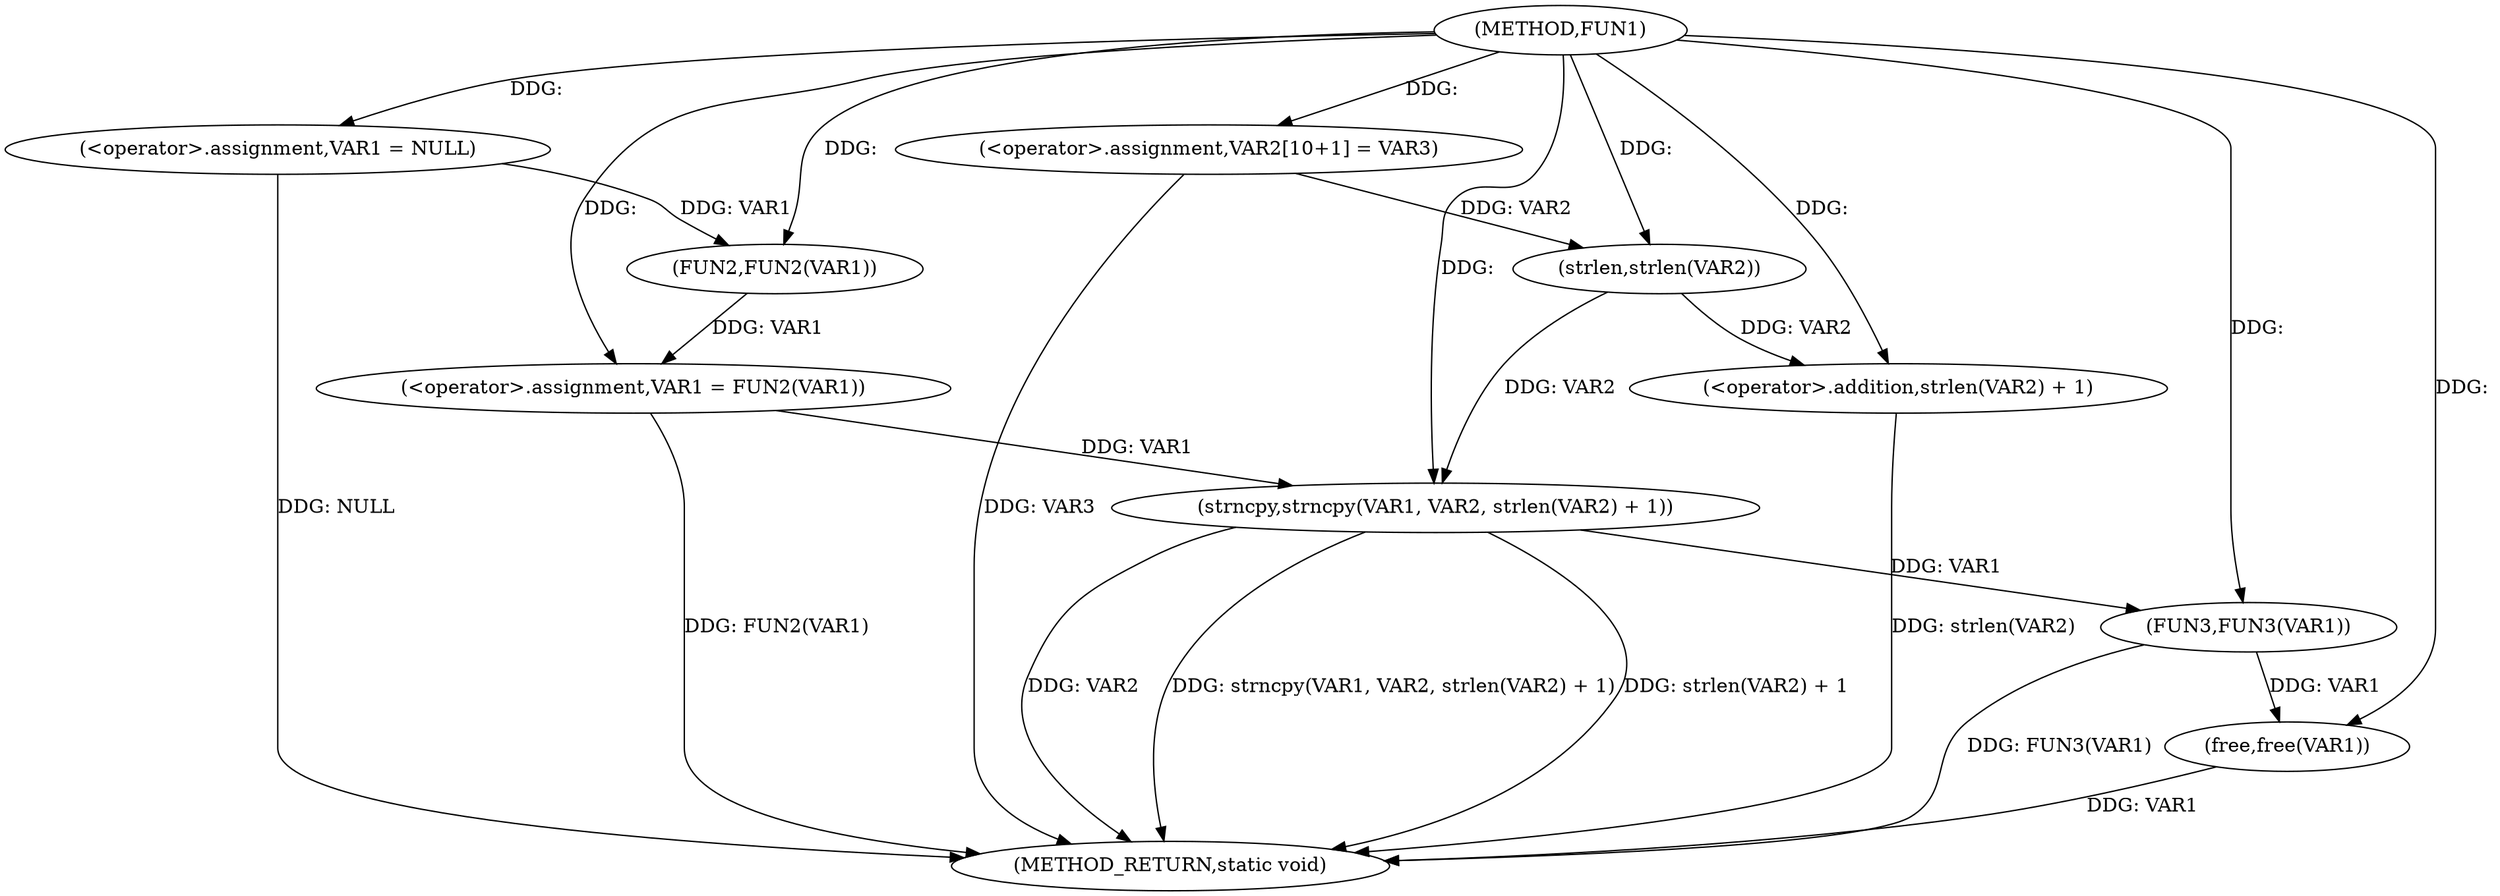 digraph FUN1 {  
"1000100" [label = "(METHOD,FUN1)" ]
"1000126" [label = "(METHOD_RETURN,static void)" ]
"1000103" [label = "(<operator>.assignment,VAR1 = NULL)" ]
"1000106" [label = "(<operator>.assignment,VAR1 = FUN2(VAR1))" ]
"1000108" [label = "(FUN2,FUN2(VAR1))" ]
"1000112" [label = "(<operator>.assignment,VAR2[10+1] = VAR3)" ]
"1000115" [label = "(strncpy,strncpy(VAR1, VAR2, strlen(VAR2) + 1))" ]
"1000118" [label = "(<operator>.addition,strlen(VAR2) + 1)" ]
"1000119" [label = "(strlen,strlen(VAR2))" ]
"1000122" [label = "(FUN3,FUN3(VAR1))" ]
"1000124" [label = "(free,free(VAR1))" ]
  "1000115" -> "1000126"  [ label = "DDG: VAR2"] 
  "1000124" -> "1000126"  [ label = "DDG: VAR1"] 
  "1000106" -> "1000126"  [ label = "DDG: FUN2(VAR1)"] 
  "1000103" -> "1000126"  [ label = "DDG: NULL"] 
  "1000112" -> "1000126"  [ label = "DDG: VAR3"] 
  "1000115" -> "1000126"  [ label = "DDG: strncpy(VAR1, VAR2, strlen(VAR2) + 1)"] 
  "1000115" -> "1000126"  [ label = "DDG: strlen(VAR2) + 1"] 
  "1000122" -> "1000126"  [ label = "DDG: FUN3(VAR1)"] 
  "1000118" -> "1000126"  [ label = "DDG: strlen(VAR2)"] 
  "1000100" -> "1000103"  [ label = "DDG: "] 
  "1000108" -> "1000106"  [ label = "DDG: VAR1"] 
  "1000100" -> "1000106"  [ label = "DDG: "] 
  "1000103" -> "1000108"  [ label = "DDG: VAR1"] 
  "1000100" -> "1000108"  [ label = "DDG: "] 
  "1000100" -> "1000112"  [ label = "DDG: "] 
  "1000106" -> "1000115"  [ label = "DDG: VAR1"] 
  "1000100" -> "1000115"  [ label = "DDG: "] 
  "1000119" -> "1000115"  [ label = "DDG: VAR2"] 
  "1000119" -> "1000118"  [ label = "DDG: VAR2"] 
  "1000112" -> "1000119"  [ label = "DDG: VAR2"] 
  "1000100" -> "1000119"  [ label = "DDG: "] 
  "1000100" -> "1000118"  [ label = "DDG: "] 
  "1000115" -> "1000122"  [ label = "DDG: VAR1"] 
  "1000100" -> "1000122"  [ label = "DDG: "] 
  "1000122" -> "1000124"  [ label = "DDG: VAR1"] 
  "1000100" -> "1000124"  [ label = "DDG: "] 
}
